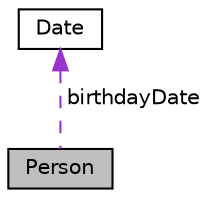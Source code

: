 digraph "Person"
{
 // LATEX_PDF_SIZE
  edge [fontname="Helvetica",fontsize="10",labelfontname="Helvetica",labelfontsize="10"];
  node [fontname="Helvetica",fontsize="10",shape=record];
  Node1 [label="Person",height=0.2,width=0.4,color="black", fillcolor="grey75", style="filled", fontcolor="black",tooltip=" "];
  Node2 -> Node1 [dir="back",color="darkorchid3",fontsize="10",style="dashed",label=" birthdayDate" ,fontname="Helvetica"];
  Node2 [label="Date",height=0.2,width=0.4,color="black", fillcolor="white", style="filled",URL="$class_date.html",tooltip=" "];
}
